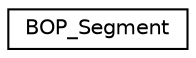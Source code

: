 digraph G
{
  edge [fontname="Helvetica",fontsize="10",labelfontname="Helvetica",labelfontsize="10"];
  node [fontname="Helvetica",fontsize="10",shape=record];
  rankdir=LR;
  Node1 [label="BOP_Segment",height=0.2,width=0.4,color="black", fillcolor="white", style="filled",URL="$d4/dfe/classBOP__Segment.html"];
}
